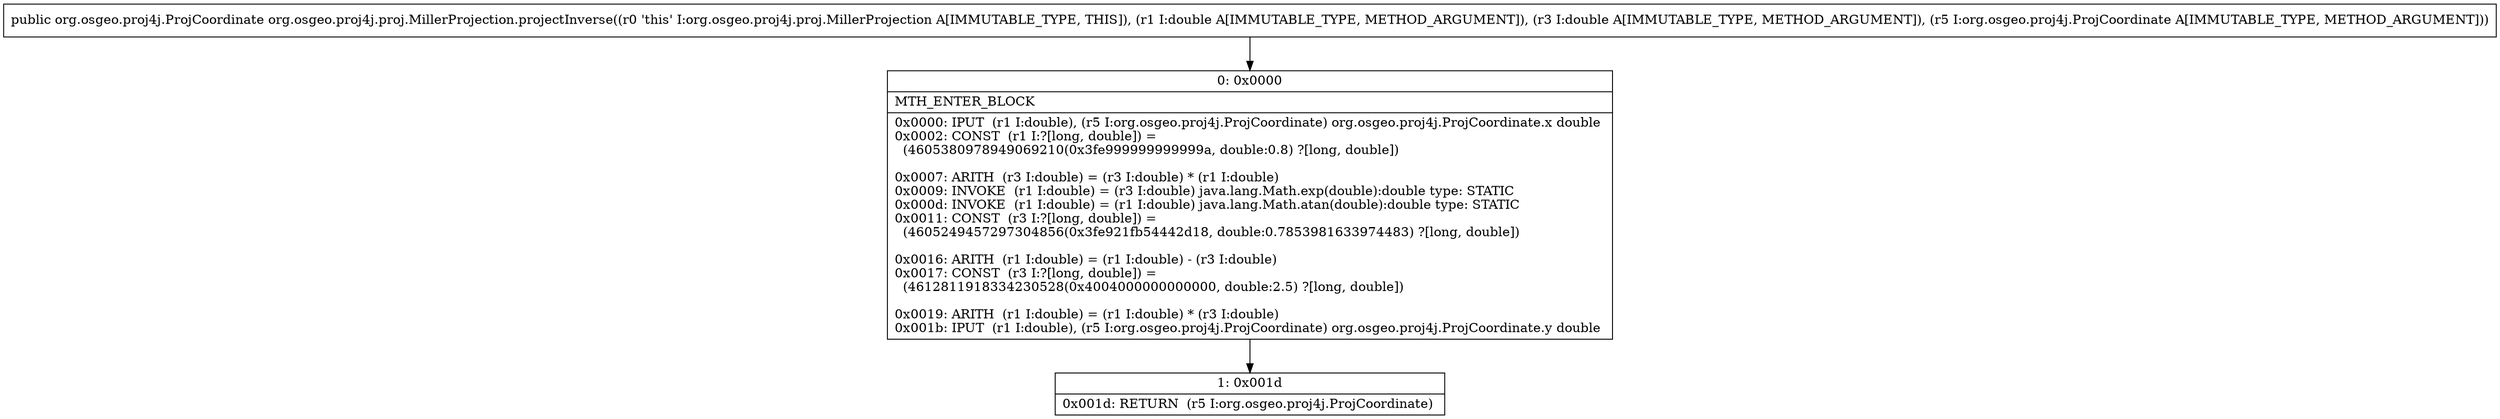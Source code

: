 digraph "CFG fororg.osgeo.proj4j.proj.MillerProjection.projectInverse(DDLorg\/osgeo\/proj4j\/ProjCoordinate;)Lorg\/osgeo\/proj4j\/ProjCoordinate;" {
Node_0 [shape=record,label="{0\:\ 0x0000|MTH_ENTER_BLOCK\l|0x0000: IPUT  (r1 I:double), (r5 I:org.osgeo.proj4j.ProjCoordinate) org.osgeo.proj4j.ProjCoordinate.x double \l0x0002: CONST  (r1 I:?[long, double]) = \l  (4605380978949069210(0x3fe999999999999a, double:0.8) ?[long, double])\l \l0x0007: ARITH  (r3 I:double) = (r3 I:double) * (r1 I:double) \l0x0009: INVOKE  (r1 I:double) = (r3 I:double) java.lang.Math.exp(double):double type: STATIC \l0x000d: INVOKE  (r1 I:double) = (r1 I:double) java.lang.Math.atan(double):double type: STATIC \l0x0011: CONST  (r3 I:?[long, double]) = \l  (4605249457297304856(0x3fe921fb54442d18, double:0.7853981633974483) ?[long, double])\l \l0x0016: ARITH  (r1 I:double) = (r1 I:double) \- (r3 I:double) \l0x0017: CONST  (r3 I:?[long, double]) = \l  (4612811918334230528(0x4004000000000000, double:2.5) ?[long, double])\l \l0x0019: ARITH  (r1 I:double) = (r1 I:double) * (r3 I:double) \l0x001b: IPUT  (r1 I:double), (r5 I:org.osgeo.proj4j.ProjCoordinate) org.osgeo.proj4j.ProjCoordinate.y double \l}"];
Node_1 [shape=record,label="{1\:\ 0x001d|0x001d: RETURN  (r5 I:org.osgeo.proj4j.ProjCoordinate) \l}"];
MethodNode[shape=record,label="{public org.osgeo.proj4j.ProjCoordinate org.osgeo.proj4j.proj.MillerProjection.projectInverse((r0 'this' I:org.osgeo.proj4j.proj.MillerProjection A[IMMUTABLE_TYPE, THIS]), (r1 I:double A[IMMUTABLE_TYPE, METHOD_ARGUMENT]), (r3 I:double A[IMMUTABLE_TYPE, METHOD_ARGUMENT]), (r5 I:org.osgeo.proj4j.ProjCoordinate A[IMMUTABLE_TYPE, METHOD_ARGUMENT])) }"];
MethodNode -> Node_0;
Node_0 -> Node_1;
}


